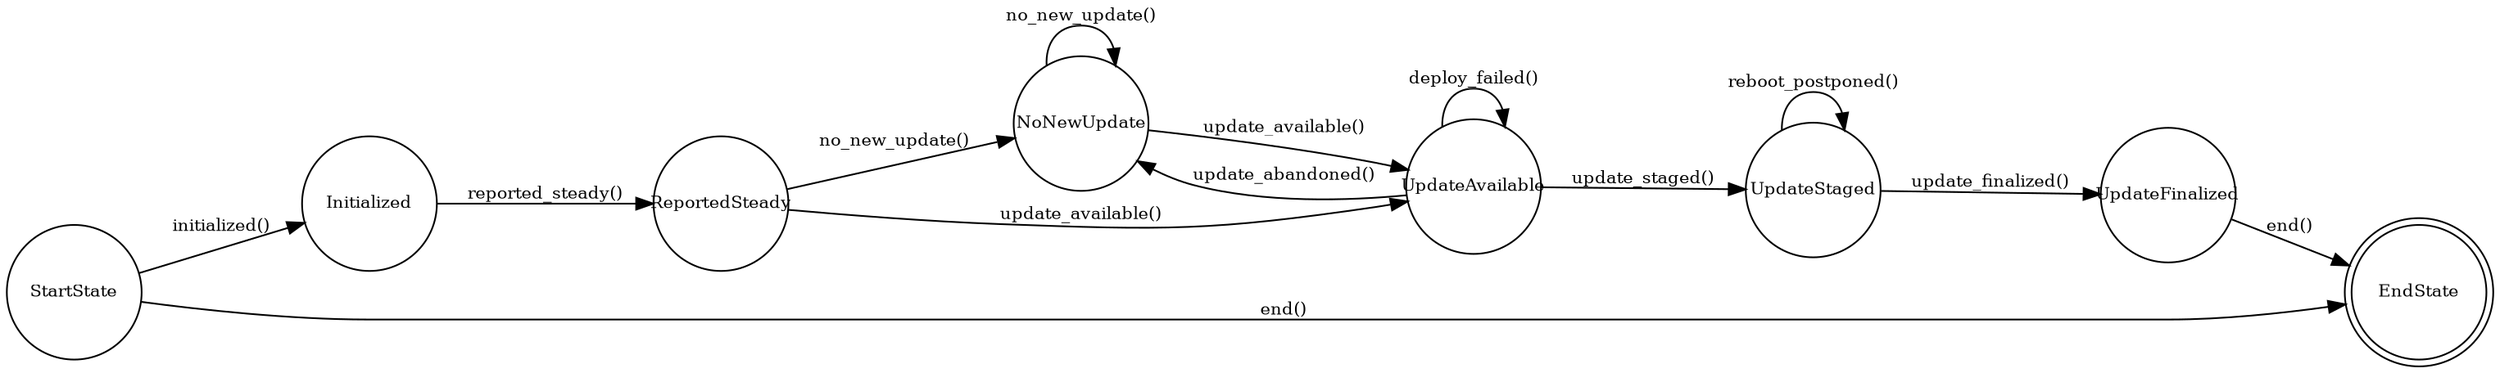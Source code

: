 # Render with: `dot -T png -o zincati-fsm.png zincati-fsm.dot`
# The `dot` program is included in Graphviz: https://graphviz.org/download/

digraph finite_state_machine {
    rankdir=LR;
    node [shape=circle, fontsize=10, fixedsize=true, width=1.1]; 
    edge [fontsize=10, fixedsize=true]; 

    node [label="StartState"] StartState;
    node [label="Initialized"] Initialized;
    node [label="ReportedSteady"] ReportedSteady;
    node [label="NoNewUpdate"] NoNewUpdate;
    node [label="UpdateAvailable"] UpdateAvailable;
    node [label="UpdateStaged"] UpdateStaged;
    node [label="UpdateFinalized"] UpdateFinalized;
    node [shape = doublecircle, label="EndState"] EndState;

    StartState -> Initialized [label="initialized()"];
    StartState -> EndState [label="end()"];

    Initialized -> ReportedSteady [label="reported_steady()"];

    ReportedSteady -> NoNewUpdate [label="no_new_update()"];
    ReportedSteady -> UpdateAvailable [label="update_available()"];

    NoNewUpdate -> NoNewUpdate [label="no_new_update()"];
    NoNewUpdate -> UpdateAvailable [label="update_available()"];

    UpdateAvailable -> UpdateAvailable [label="deploy_failed()"];
    UpdateAvailable -> NoNewUpdate [label="update_abandoned()"];
    UpdateAvailable -> UpdateStaged [label="update_staged()"];

    UpdateStaged -> UpdateFinalized [label="update_finalized()"];
    UpdateStaged -> UpdateStaged [label="reboot_postponed()"];

    UpdateFinalized -> EndState [label="end()"];
}
